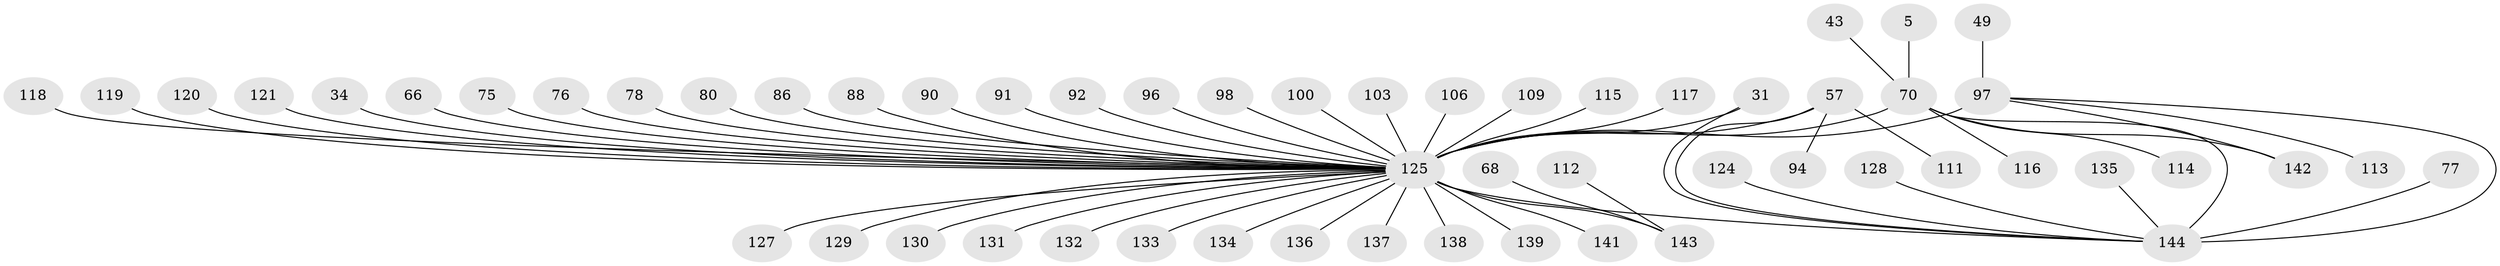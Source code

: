 // original degree distribution, {11: 0.027777777777777776, 9: 0.020833333333333332, 12: 0.006944444444444444, 1: 0.4513888888888889, 5: 0.034722222222222224, 16: 0.006944444444444444, 2: 0.20833333333333334, 8: 0.013888888888888888, 25: 0.006944444444444444, 10: 0.006944444444444444, 4: 0.0763888888888889, 3: 0.125, 7: 0.013888888888888888}
// Generated by graph-tools (version 1.1) at 2025/50/03/04/25 21:50:24]
// undirected, 57 vertices, 61 edges
graph export_dot {
graph [start="1"]
  node [color=gray90,style=filled];
  5;
  31 [super="+26"];
  34;
  43;
  49;
  57 [super="+53"];
  66;
  68;
  70 [super="+13+41+3"];
  75;
  76;
  77;
  78;
  80;
  86;
  88;
  90 [super="+72+84"];
  91;
  92;
  94;
  96;
  97 [super="+30+87+42"];
  98 [super="+85"];
  100;
  103 [super="+95"];
  106;
  109 [super="+44"];
  111;
  112;
  113;
  114;
  115;
  116;
  117;
  118;
  119 [super="+101"];
  120 [super="+83"];
  121 [super="+27"];
  124;
  125 [super="+51+123+28+46+59+60"];
  127;
  128;
  129;
  130;
  131;
  132;
  133;
  134 [super="+99"];
  135;
  136;
  137;
  138;
  139;
  141;
  142 [super="+12"];
  143 [super="+40+102"];
  144 [super="+64+79+105+4+54+71+126+140+122+107"];
  5 -- 70;
  31 -- 144;
  31 -- 125 [weight=3];
  34 -- 125 [weight=2];
  43 -- 70;
  49 -- 97;
  57 -- 144;
  57 -- 125 [weight=6];
  57 -- 94;
  57 -- 111;
  66 -- 125;
  68 -- 143;
  70 -- 114;
  70 -- 116;
  70 -- 125 [weight=16];
  70 -- 142;
  70 -- 144 [weight=9];
  75 -- 125;
  76 -- 125;
  77 -- 144;
  78 -- 125;
  80 -- 125;
  86 -- 125;
  88 -- 125;
  90 -- 125;
  91 -- 125;
  92 -- 125;
  96 -- 125;
  97 -- 142;
  97 -- 113;
  97 -- 144;
  97 -- 125 [weight=7];
  98 -- 125 [weight=2];
  100 -- 125;
  103 -- 125 [weight=4];
  106 -- 125;
  109 -- 125 [weight=3];
  112 -- 143;
  115 -- 125;
  117 -- 125;
  118 -- 125;
  119 -- 125;
  120 -- 125 [weight=2];
  121 -- 125;
  124 -- 144;
  125 -- 129;
  125 -- 130;
  125 -- 131;
  125 -- 132;
  125 -- 133 [weight=2];
  125 -- 134;
  125 -- 136;
  125 -- 137;
  125 -- 138;
  125 -- 139;
  125 -- 141;
  125 -- 143 [weight=5];
  125 -- 144 [weight=6];
  125 -- 127;
  128 -- 144;
  135 -- 144;
}
